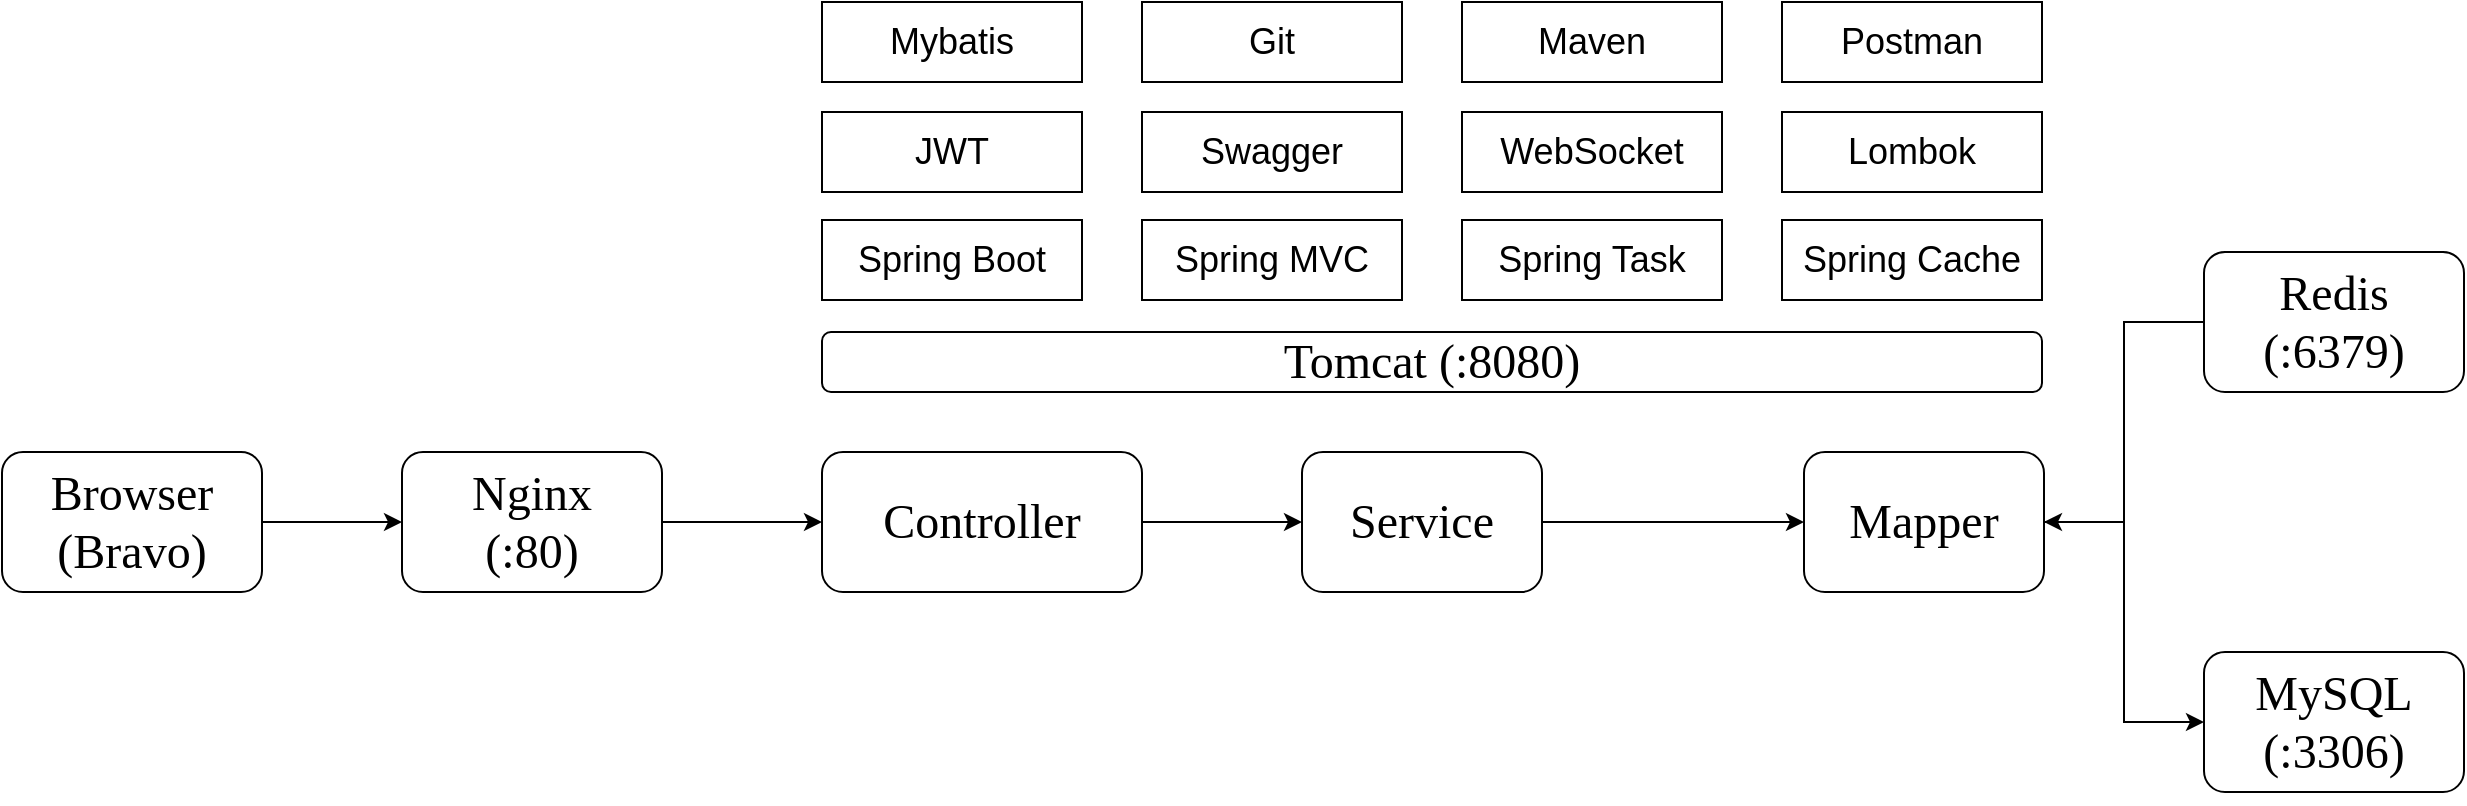 <mxfile version="24.7.5">
  <diagram name="第 1 页" id="49fQ03tyixjtO1f4xsh-">
    <mxGraphModel dx="1396" dy="950" grid="1" gridSize="10" guides="1" tooltips="1" connect="1" arrows="1" fold="1" page="1" pageScale="1" pageWidth="827" pageHeight="1169" math="0" shadow="0">
      <root>
        <mxCell id="0" />
        <mxCell id="1" parent="0" />
        <mxCell id="HXIupd4XPZ18B6pq5QEp-4" style="edgeStyle=orthogonalEdgeStyle;rounded=0;orthogonalLoop=1;jettySize=auto;html=1;exitX=1;exitY=0.5;exitDx=0;exitDy=0;entryX=0;entryY=0.5;entryDx=0;entryDy=0;" edge="1" parent="1" source="HXIupd4XPZ18B6pq5QEp-2" target="HXIupd4XPZ18B6pq5QEp-3">
          <mxGeometry relative="1" as="geometry" />
        </mxCell>
        <mxCell id="HXIupd4XPZ18B6pq5QEp-2" value="&lt;p&gt;&lt;font face=&quot;Verdana&quot; style=&quot;font-size: 24px;&quot;&gt;Nginx&lt;br&gt;(:80)&lt;/font&gt;&lt;/p&gt;" style="rounded=1;whiteSpace=wrap;html=1;" vertex="1" parent="1">
          <mxGeometry x="230" y="330" width="130" height="70" as="geometry" />
        </mxCell>
        <mxCell id="HXIupd4XPZ18B6pq5QEp-8" style="edgeStyle=orthogonalEdgeStyle;rounded=0;orthogonalLoop=1;jettySize=auto;html=1;entryX=0;entryY=0.5;entryDx=0;entryDy=0;exitX=1;exitY=0.5;exitDx=0;exitDy=0;" edge="1" parent="1" source="HXIupd4XPZ18B6pq5QEp-17" target="HXIupd4XPZ18B6pq5QEp-6">
          <mxGeometry relative="1" as="geometry" />
        </mxCell>
        <mxCell id="HXIupd4XPZ18B6pq5QEp-22" style="edgeStyle=orthogonalEdgeStyle;rounded=0;orthogonalLoop=1;jettySize=auto;html=1;entryX=0;entryY=0.5;entryDx=0;entryDy=0;" edge="1" parent="1" source="HXIupd4XPZ18B6pq5QEp-3" target="HXIupd4XPZ18B6pq5QEp-18">
          <mxGeometry relative="1" as="geometry" />
        </mxCell>
        <mxCell id="HXIupd4XPZ18B6pq5QEp-3" value="&lt;p&gt;&lt;font face=&quot;Verdana&quot; style=&quot;font-size: 24px;&quot;&gt;Controller&lt;/font&gt;&lt;/p&gt;" style="rounded=1;whiteSpace=wrap;html=1;" vertex="1" parent="1">
          <mxGeometry x="440" y="330" width="160" height="70" as="geometry" />
        </mxCell>
        <mxCell id="HXIupd4XPZ18B6pq5QEp-6" value="&lt;p&gt;&lt;font face=&quot;Verdana&quot; style=&quot;font-size: 24px;&quot;&gt;MySQL&lt;br&gt;&lt;/font&gt;&lt;span style=&quot;font-family: Verdana; font-size: 24px;&quot;&gt;(:3306)&lt;/span&gt;&lt;font face=&quot;Verdana&quot; style=&quot;font-size: 24px;&quot;&gt;&lt;br&gt;&lt;/font&gt;&lt;/p&gt;" style="rounded=1;whiteSpace=wrap;html=1;" vertex="1" parent="1">
          <mxGeometry x="1131" y="430" width="130" height="70" as="geometry" />
        </mxCell>
        <mxCell id="HXIupd4XPZ18B6pq5QEp-11" style="edgeStyle=orthogonalEdgeStyle;rounded=0;orthogonalLoop=1;jettySize=auto;html=1;entryX=1;entryY=0.5;entryDx=0;entryDy=0;" edge="1" parent="1" source="HXIupd4XPZ18B6pq5QEp-9" target="HXIupd4XPZ18B6pq5QEp-17">
          <mxGeometry relative="1" as="geometry" />
        </mxCell>
        <mxCell id="HXIupd4XPZ18B6pq5QEp-9" value="&lt;p&gt;&lt;font face=&quot;Verdana&quot; style=&quot;font-size: 24px;&quot;&gt;Redis&lt;br&gt;&lt;/font&gt;&lt;span style=&quot;font-family: Verdana; font-size: 24px;&quot;&gt;(:6379&lt;/span&gt;&lt;span style=&quot;font-family: Verdana; font-size: 24px; background-color: initial;&quot;&gt;)&lt;/span&gt;&lt;/p&gt;" style="rounded=1;whiteSpace=wrap;html=1;" vertex="1" parent="1">
          <mxGeometry x="1131" y="230" width="130" height="70" as="geometry" />
        </mxCell>
        <mxCell id="HXIupd4XPZ18B6pq5QEp-13" style="edgeStyle=orthogonalEdgeStyle;rounded=0;orthogonalLoop=1;jettySize=auto;html=1;entryX=0;entryY=0.5;entryDx=0;entryDy=0;" edge="1" parent="1" source="HXIupd4XPZ18B6pq5QEp-12" target="HXIupd4XPZ18B6pq5QEp-2">
          <mxGeometry relative="1" as="geometry" />
        </mxCell>
        <mxCell id="HXIupd4XPZ18B6pq5QEp-12" value="&lt;p&gt;&lt;font face=&quot;Verdana&quot;&gt;&lt;span style=&quot;font-size: 24px;&quot;&gt;Browser&lt;br&gt;(Bravo)&lt;/span&gt;&lt;/font&gt;&lt;/p&gt;" style="rounded=1;whiteSpace=wrap;html=1;" vertex="1" parent="1">
          <mxGeometry x="30" y="330" width="130" height="70" as="geometry" />
        </mxCell>
        <mxCell id="HXIupd4XPZ18B6pq5QEp-17" value="&lt;p&gt;&lt;font face=&quot;Verdana&quot;&gt;&lt;span style=&quot;font-size: 24px;&quot;&gt;Mapper&lt;/span&gt;&lt;/font&gt;&lt;/p&gt;" style="rounded=1;whiteSpace=wrap;html=1;" vertex="1" parent="1">
          <mxGeometry x="931" y="330" width="120" height="70" as="geometry" />
        </mxCell>
        <mxCell id="HXIupd4XPZ18B6pq5QEp-20" value="" style="edgeStyle=orthogonalEdgeStyle;rounded=0;orthogonalLoop=1;jettySize=auto;html=1;" edge="1" parent="1" source="HXIupd4XPZ18B6pq5QEp-18" target="HXIupd4XPZ18B6pq5QEp-17">
          <mxGeometry relative="1" as="geometry" />
        </mxCell>
        <mxCell id="HXIupd4XPZ18B6pq5QEp-18" value="&lt;p&gt;&lt;font face=&quot;Verdana&quot;&gt;&lt;span style=&quot;font-size: 24px;&quot;&gt;Service&lt;/span&gt;&lt;/font&gt;&lt;/p&gt;" style="rounded=1;whiteSpace=wrap;html=1;" vertex="1" parent="1">
          <mxGeometry x="680" y="330" width="120" height="70" as="geometry" />
        </mxCell>
        <mxCell id="HXIupd4XPZ18B6pq5QEp-24" value="&lt;p&gt;&lt;font face=&quot;Verdana&quot;&gt;&lt;span style=&quot;font-size: 24px;&quot;&gt;Tomcat (:8&lt;/span&gt;&lt;/font&gt;&lt;span style=&quot;font-size: 24px; font-family: Verdana; background-color: initial;&quot;&gt;080)&lt;/span&gt;&lt;/p&gt;" style="rounded=1;whiteSpace=wrap;html=1;" vertex="1" parent="1">
          <mxGeometry x="440" y="270" width="610" height="30" as="geometry" />
        </mxCell>
        <mxCell id="HXIupd4XPZ18B6pq5QEp-27" value="&lt;font style=&quot;font-size: 18px;&quot;&gt;Spring Boot&lt;/font&gt;" style="rounded=0;whiteSpace=wrap;html=1;" vertex="1" parent="1">
          <mxGeometry x="440" y="214" width="130" height="40" as="geometry" />
        </mxCell>
        <mxCell id="HXIupd4XPZ18B6pq5QEp-29" value="&lt;font style=&quot;font-size: 18px;&quot;&gt;Spring Task&lt;/font&gt;" style="rounded=0;whiteSpace=wrap;html=1;" vertex="1" parent="1">
          <mxGeometry x="760" y="214" width="130" height="40" as="geometry" />
        </mxCell>
        <mxCell id="HXIupd4XPZ18B6pq5QEp-30" value="&lt;font style=&quot;font-size: 18px;&quot;&gt;Spring MVC&lt;/font&gt;" style="rounded=0;whiteSpace=wrap;html=1;" vertex="1" parent="1">
          <mxGeometry x="600" y="214" width="130" height="40" as="geometry" />
        </mxCell>
        <mxCell id="HXIupd4XPZ18B6pq5QEp-31" value="&lt;font style=&quot;font-size: 18px;&quot;&gt;Spring Cache&lt;/font&gt;" style="rounded=0;whiteSpace=wrap;html=1;" vertex="1" parent="1">
          <mxGeometry x="920" y="214" width="130" height="40" as="geometry" />
        </mxCell>
        <mxCell id="HXIupd4XPZ18B6pq5QEp-32" value="&lt;span style=&quot;font-size: 18px;&quot;&gt;Swagger&lt;/span&gt;" style="rounded=0;whiteSpace=wrap;html=1;" vertex="1" parent="1">
          <mxGeometry x="600" y="160" width="130" height="40" as="geometry" />
        </mxCell>
        <mxCell id="HXIupd4XPZ18B6pq5QEp-33" value="&lt;span style=&quot;font-size: 18px;&quot;&gt;JWT&lt;/span&gt;" style="rounded=0;whiteSpace=wrap;html=1;" vertex="1" parent="1">
          <mxGeometry x="440" y="160" width="130" height="40" as="geometry" />
        </mxCell>
        <mxCell id="HXIupd4XPZ18B6pq5QEp-34" value="&lt;span style=&quot;font-size: 18px;&quot;&gt;WebSocket&lt;/span&gt;" style="rounded=0;whiteSpace=wrap;html=1;" vertex="1" parent="1">
          <mxGeometry x="760" y="160" width="130" height="40" as="geometry" />
        </mxCell>
        <mxCell id="HXIupd4XPZ18B6pq5QEp-35" value="&lt;span style=&quot;font-size: 18px;&quot;&gt;Lombok&lt;/span&gt;" style="rounded=0;whiteSpace=wrap;html=1;" vertex="1" parent="1">
          <mxGeometry x="920" y="160" width="130" height="40" as="geometry" />
        </mxCell>
        <mxCell id="HXIupd4XPZ18B6pq5QEp-36" value="&lt;span style=&quot;font-size: 18px;&quot;&gt;Mybatis&lt;/span&gt;" style="rounded=0;whiteSpace=wrap;html=1;" vertex="1" parent="1">
          <mxGeometry x="440" y="105" width="130" height="40" as="geometry" />
        </mxCell>
        <mxCell id="HXIupd4XPZ18B6pq5QEp-37" value="&lt;span style=&quot;font-size: 18px;&quot;&gt;Git&lt;/span&gt;" style="rounded=0;whiteSpace=wrap;html=1;" vertex="1" parent="1">
          <mxGeometry x="600" y="105" width="130" height="40" as="geometry" />
        </mxCell>
        <mxCell id="HXIupd4XPZ18B6pq5QEp-39" value="&lt;span style=&quot;font-size: 18px;&quot;&gt;Postman&lt;/span&gt;" style="rounded=0;whiteSpace=wrap;html=1;" vertex="1" parent="1">
          <mxGeometry x="920" y="105" width="130" height="40" as="geometry" />
        </mxCell>
        <mxCell id="HXIupd4XPZ18B6pq5QEp-40" value="&lt;span style=&quot;font-size: 18px;&quot;&gt;Maven&lt;/span&gt;" style="rounded=0;whiteSpace=wrap;html=1;" vertex="1" parent="1">
          <mxGeometry x="760" y="105" width="130" height="40" as="geometry" />
        </mxCell>
      </root>
    </mxGraphModel>
  </diagram>
</mxfile>
